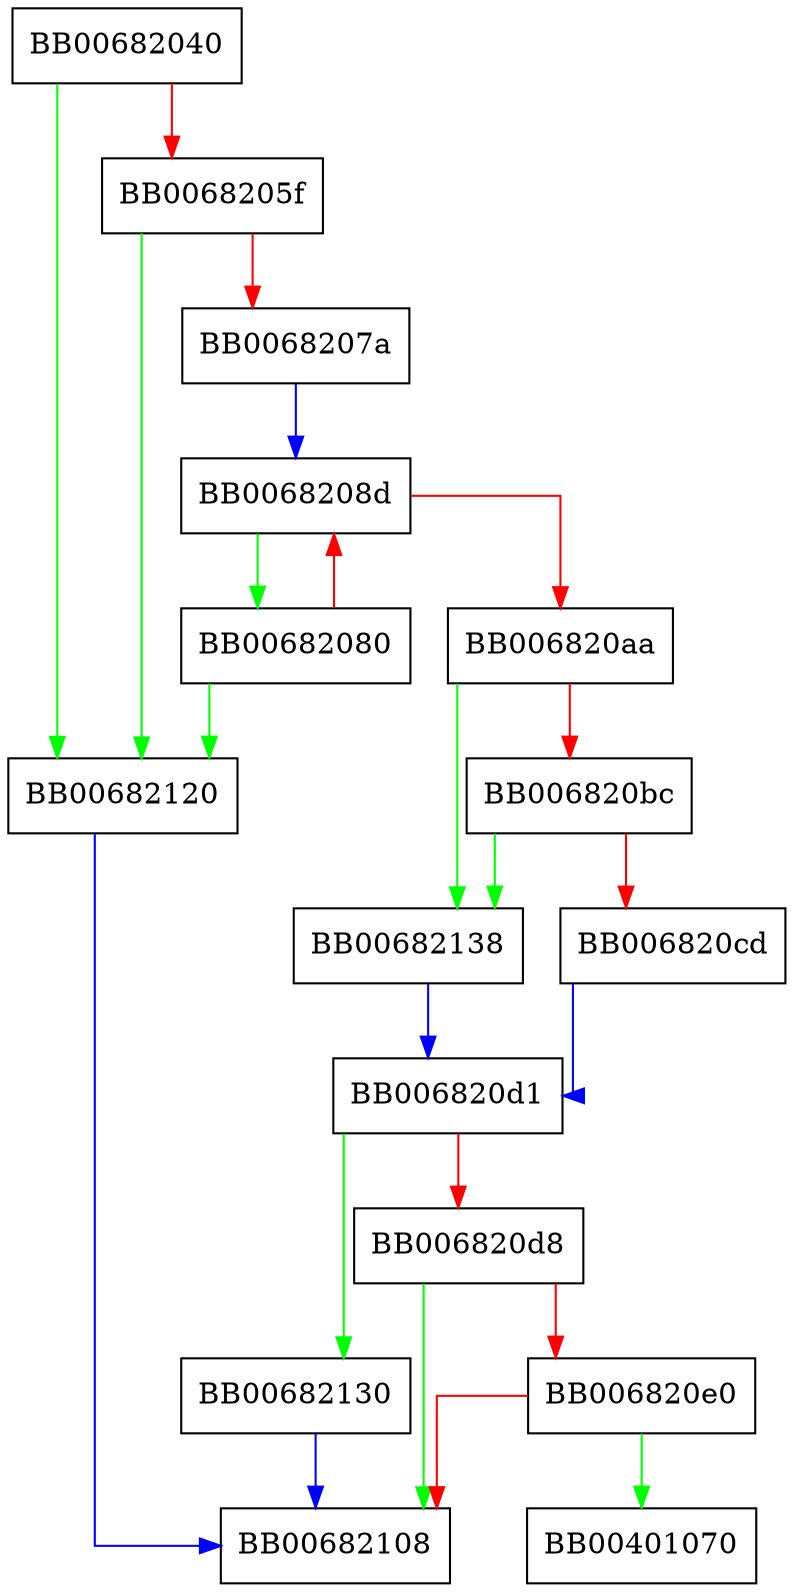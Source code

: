 digraph X509_NAME_get_text_by_OBJ {
  node [shape="box"];
  graph [splines=ortho];
  BB00682040 -> BB00682120 [color="green"];
  BB00682040 -> BB0068205f [color="red"];
  BB0068205f -> BB00682120 [color="green"];
  BB0068205f -> BB0068207a [color="red"];
  BB0068207a -> BB0068208d [color="blue"];
  BB00682080 -> BB00682120 [color="green"];
  BB00682080 -> BB0068208d [color="red"];
  BB0068208d -> BB00682080 [color="green"];
  BB0068208d -> BB006820aa [color="red"];
  BB006820aa -> BB00682138 [color="green"];
  BB006820aa -> BB006820bc [color="red"];
  BB006820bc -> BB00682138 [color="green"];
  BB006820bc -> BB006820cd [color="red"];
  BB006820cd -> BB006820d1 [color="blue"];
  BB006820d1 -> BB00682130 [color="green"];
  BB006820d1 -> BB006820d8 [color="red"];
  BB006820d8 -> BB00682108 [color="green"];
  BB006820d8 -> BB006820e0 [color="red"];
  BB006820e0 -> BB00401070 [color="green"];
  BB006820e0 -> BB00682108 [color="red"];
  BB00682120 -> BB00682108 [color="blue"];
  BB00682130 -> BB00682108 [color="blue"];
  BB00682138 -> BB006820d1 [color="blue"];
}